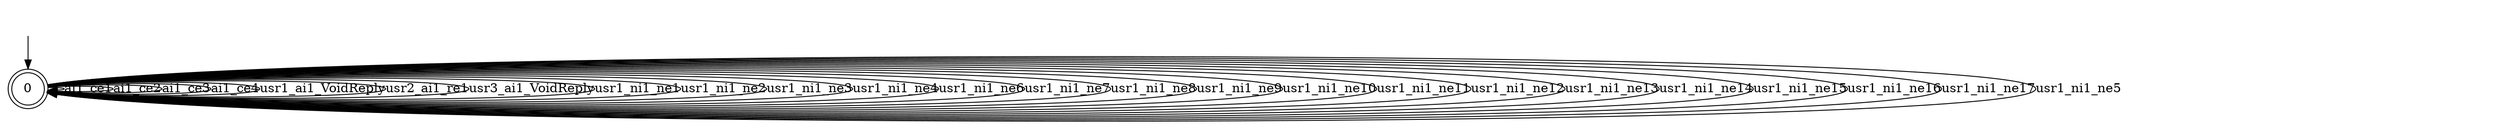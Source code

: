 digraph T1 {
0 [label="0", shape=doublecircle];
0 -> 0  [label="ai1_ce1"];
0 -> 0  [label="ai1_ce2"];
0 -> 0  [label="ai1_ce3"];
0 -> 0  [label="ai1_ce4"];
0 -> 0  [label="usr1_ai1_VoidReply"];
0 -> 0  [label="usr2_ai1_re1"];
0 -> 0  [label="usr3_ai1_VoidReply"];
0 -> 0  [label="usr1_ni1_ne1"];
0 -> 0  [label="usr1_ni1_ne2"];
0 -> 0  [label="usr1_ni1_ne3"];
0 -> 0  [label="usr1_ni1_ne4"];
0 -> 0  [label="usr1_ni1_ne6"];
0 -> 0  [label="usr1_ni1_ne7"];
0 -> 0  [label="usr1_ni1_ne8"];
0 -> 0  [label="usr1_ni1_ne9"];
0 -> 0  [label="usr1_ni1_ne10"];
0 -> 0  [label="usr1_ni1_ne11"];
0 -> 0  [label="usr1_ni1_ne12"];
0 -> 0  [label="usr1_ni1_ne13"];
0 -> 0  [label="usr1_ni1_ne14"];
0 -> 0  [label="usr1_ni1_ne15"];
0 -> 0  [label="usr1_ni1_ne16"];
0 -> 0  [label="usr1_ni1_ne17"];
0 -> 0  [label="usr1_ni1_ne5"];
__start0 [label="", shape=none];
__start0 -> 0  [label=""];
}

